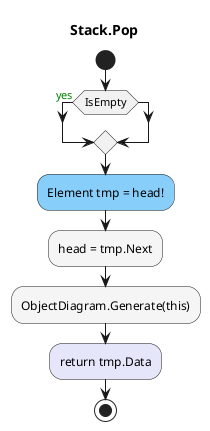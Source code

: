 @startuml Stack.Pop
title Stack.Pop
start
if (IsEmpty) then (<color:green>yes)
endif
#LightSkyBlue:Element tmp = head!;
#WhiteSmoke:head = tmp.Next;
#WhiteSmoke:ObjectDiagram.Generate(this);
#Lavender:return tmp.Data;
stop
@enduml
